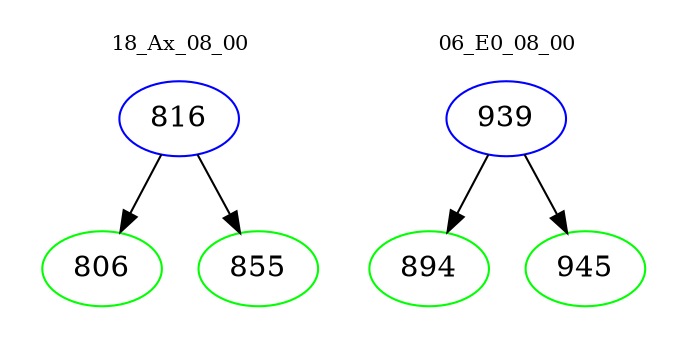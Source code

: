 digraph{
subgraph cluster_0 {
color = white
label = "18_Ax_08_00";
fontsize=10;
T0_816 [label="816", color="blue"]
T0_816 -> T0_806 [color="black"]
T0_806 [label="806", color="green"]
T0_816 -> T0_855 [color="black"]
T0_855 [label="855", color="green"]
}
subgraph cluster_1 {
color = white
label = "06_E0_08_00";
fontsize=10;
T1_939 [label="939", color="blue"]
T1_939 -> T1_894 [color="black"]
T1_894 [label="894", color="green"]
T1_939 -> T1_945 [color="black"]
T1_945 [label="945", color="green"]
}
}
